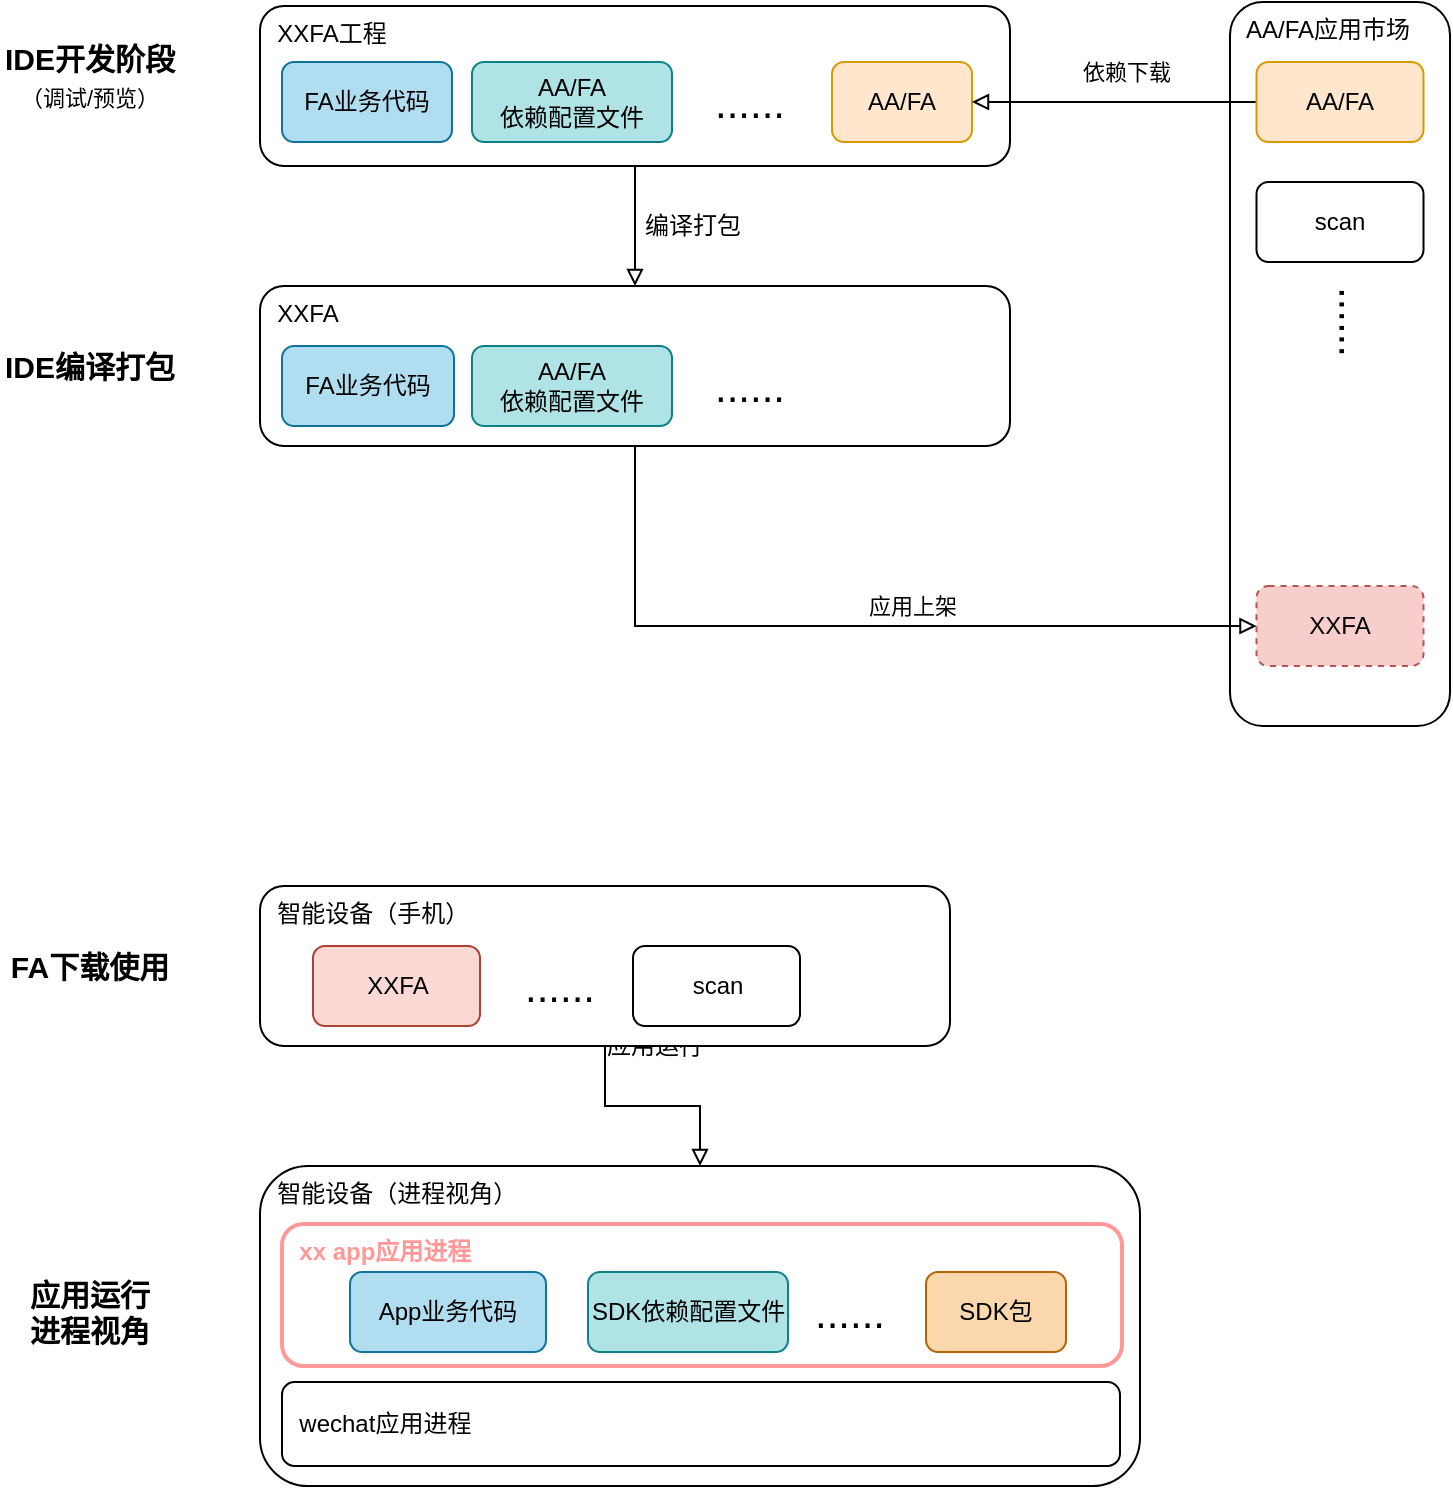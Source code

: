 <mxfile version="13.0.9" type="github">
  <diagram id="C5RBs43oDa-KdzZeNtuy" name="Page-1">
    <mxGraphModel dx="1422" dy="745" grid="1" gridSize="10" guides="1" tooltips="1" connect="1" arrows="1" fold="1" page="1" pageScale="1" pageWidth="827" pageHeight="1169" math="0" shadow="0">
      <root>
        <mxCell id="WIyWlLk6GJQsqaUBKTNV-0" />
        <mxCell id="WIyWlLk6GJQsqaUBKTNV-1" parent="WIyWlLk6GJQsqaUBKTNV-0" />
        <mxCell id="U6ba7_Z07eGMT3TW1Dq--0" value="编译打包" style="edgeStyle=orthogonalEdgeStyle;rounded=0;orthogonalLoop=1;jettySize=auto;html=1;exitX=0.5;exitY=1;exitDx=0;exitDy=0;entryX=0.5;entryY=0;entryDx=0;entryDy=0;endArrow=block;endFill=0;fontSize=12;exitPerimeter=0;" edge="1" parent="WIyWlLk6GJQsqaUBKTNV-1" source="U6ba7_Z07eGMT3TW1Dq--1" target="U6ba7_Z07eGMT3TW1Dq--3">
          <mxGeometry y="28" relative="1" as="geometry">
            <Array as="points">
              <mxPoint x="353" y="310" />
              <mxPoint x="353" y="310" />
            </Array>
            <mxPoint as="offset" />
          </mxGeometry>
        </mxCell>
        <mxCell id="U6ba7_Z07eGMT3TW1Dq--1" value="&amp;nbsp; XXFA工程" style="rounded=1;whiteSpace=wrap;html=1;fontSize=12;glass=0;strokeWidth=1;shadow=0;align=left;verticalAlign=top;" vertex="1" parent="WIyWlLk6GJQsqaUBKTNV-1">
          <mxGeometry x="165" y="200" width="375" height="80" as="geometry" />
        </mxCell>
        <mxCell id="U6ba7_Z07eGMT3TW1Dq--3" value="&amp;nbsp; XXFA" style="rounded=1;whiteSpace=wrap;html=1;fontSize=12;glass=0;strokeWidth=1;shadow=0;align=left;verticalAlign=top;" vertex="1" parent="WIyWlLk6GJQsqaUBKTNV-1">
          <mxGeometry x="165" y="340" width="375" height="80" as="geometry" />
        </mxCell>
        <mxCell id="U6ba7_Z07eGMT3TW1Dq--7" value="&lt;font&gt;&lt;b&gt;IDE开发阶段&lt;/b&gt;&lt;br&gt;&lt;font style=&quot;font-size: 11px&quot;&gt;（调试/预览）&lt;/font&gt;&lt;br&gt;&lt;/font&gt;" style="text;html=1;strokeColor=none;fillColor=none;align=center;verticalAlign=middle;whiteSpace=wrap;rounded=0;fontSize=15;" vertex="1" parent="WIyWlLk6GJQsqaUBKTNV-1">
          <mxGeometry x="35" y="215" width="90" height="40" as="geometry" />
        </mxCell>
        <mxCell id="U6ba7_Z07eGMT3TW1Dq--8" value="FA业务代码" style="rounded=1;whiteSpace=wrap;html=1;align=center;fillColor=#b1ddf0;strokeColor=#10739e;" vertex="1" parent="WIyWlLk6GJQsqaUBKTNV-1">
          <mxGeometry x="176" y="228" width="85" height="40" as="geometry" />
        </mxCell>
        <mxCell id="U6ba7_Z07eGMT3TW1Dq--9" value="AA/FA&lt;br&gt;依赖配置文件" style="rounded=1;whiteSpace=wrap;html=1;align=center;fillColor=#b0e3e6;strokeColor=#0e8088;" vertex="1" parent="WIyWlLk6GJQsqaUBKTNV-1">
          <mxGeometry x="271" y="228" width="100" height="40" as="geometry" />
        </mxCell>
        <mxCell id="U6ba7_Z07eGMT3TW1Dq--10" value="AA/FA" style="rounded=1;whiteSpace=wrap;html=1;align=center;fillColor=#ffe6cc;strokeColor=#d79b00;" vertex="1" parent="WIyWlLk6GJQsqaUBKTNV-1">
          <mxGeometry x="451" y="228" width="70" height="40" as="geometry" />
        </mxCell>
        <mxCell id="U6ba7_Z07eGMT3TW1Dq--11" value="&lt;font style=&quot;font-size: 21px&quot;&gt;......&lt;/font&gt;" style="rounded=1;whiteSpace=wrap;html=1;align=center;fillColor=none;gradientColor=none;strokeColor=none;" vertex="1" parent="WIyWlLk6GJQsqaUBKTNV-1">
          <mxGeometry x="385" y="228" width="50" height="40" as="geometry" />
        </mxCell>
        <mxCell id="U6ba7_Z07eGMT3TW1Dq--12" value="FA业务代码" style="rounded=1;whiteSpace=wrap;html=1;align=center;fillColor=#b1ddf0;strokeColor=#10739e;" vertex="1" parent="WIyWlLk6GJQsqaUBKTNV-1">
          <mxGeometry x="176" y="370" width="86" height="40" as="geometry" />
        </mxCell>
        <mxCell id="U6ba7_Z07eGMT3TW1Dq--13" value="AA/FA&lt;br&gt;依赖配置文件" style="rounded=1;whiteSpace=wrap;html=1;align=center;fillColor=#b0e3e6;strokeColor=#0e8088;" vertex="1" parent="WIyWlLk6GJQsqaUBKTNV-1">
          <mxGeometry x="271" y="370" width="100" height="40" as="geometry" />
        </mxCell>
        <mxCell id="U6ba7_Z07eGMT3TW1Dq--14" value="&lt;font style=&quot;font-size: 21px&quot;&gt;......&lt;/font&gt;" style="rounded=1;whiteSpace=wrap;html=1;align=center;fillColor=none;gradientColor=none;strokeColor=none;" vertex="1" parent="WIyWlLk6GJQsqaUBKTNV-1">
          <mxGeometry x="385" y="370" width="50" height="40" as="geometry" />
        </mxCell>
        <mxCell id="U6ba7_Z07eGMT3TW1Dq--17" value="&amp;nbsp; AA/FA应用市场" style="rounded=1;whiteSpace=wrap;html=1;fontSize=12;glass=0;strokeWidth=1;shadow=0;align=left;verticalAlign=top;" vertex="1" parent="WIyWlLk6GJQsqaUBKTNV-1">
          <mxGeometry x="650" y="198" width="110" height="362" as="geometry" />
        </mxCell>
        <mxCell id="U6ba7_Z07eGMT3TW1Dq--45" style="edgeStyle=orthogonalEdgeStyle;rounded=0;orthogonalLoop=1;jettySize=auto;html=1;exitX=0;exitY=0.5;exitDx=0;exitDy=0;entryX=1;entryY=0.5;entryDx=0;entryDy=0;endArrow=block;endFill=0;" edge="1" parent="WIyWlLk6GJQsqaUBKTNV-1" source="U6ba7_Z07eGMT3TW1Dq--18" target="U6ba7_Z07eGMT3TW1Dq--10">
          <mxGeometry relative="1" as="geometry" />
        </mxCell>
        <mxCell id="U6ba7_Z07eGMT3TW1Dq--46" value="依赖下载" style="edgeLabel;html=1;align=center;verticalAlign=middle;resizable=0;points=[];" vertex="1" connectable="0" parent="U6ba7_Z07eGMT3TW1Dq--45">
          <mxGeometry x="-0.272" relative="1" as="geometry">
            <mxPoint x="-13.25" y="-15" as="offset" />
          </mxGeometry>
        </mxCell>
        <mxCell id="U6ba7_Z07eGMT3TW1Dq--18" value="AA/FA" style="rounded=1;whiteSpace=wrap;html=1;align=center;fillColor=#ffe6cc;strokeColor=#d79b00;" vertex="1" parent="WIyWlLk6GJQsqaUBKTNV-1">
          <mxGeometry x="663.25" y="228" width="83.5" height="40" as="geometry" />
        </mxCell>
        <mxCell id="U6ba7_Z07eGMT3TW1Dq--19" value="&lt;font style=&quot;font-size: 21px&quot;&gt;......&lt;/font&gt;" style="rounded=1;whiteSpace=wrap;html=1;align=center;fillColor=none;gradientColor=none;strokeColor=none;horizontal=0;verticalAlign=top;" vertex="1" parent="WIyWlLk6GJQsqaUBKTNV-1">
          <mxGeometry x="680" y="338" width="40" height="40" as="geometry" />
        </mxCell>
        <mxCell id="U6ba7_Z07eGMT3TW1Dq--20" value="scan" style="rounded=1;whiteSpace=wrap;html=1;align=center;" vertex="1" parent="WIyWlLk6GJQsqaUBKTNV-1">
          <mxGeometry x="663.25" y="288" width="83.5" height="40" as="geometry" />
        </mxCell>
        <mxCell id="U6ba7_Z07eGMT3TW1Dq--22" value="&lt;font style=&quot;font-size: 15px&quot;&gt;&lt;b&gt;IDE编译打包&lt;/b&gt;&lt;/font&gt;" style="text;html=1;strokeColor=none;fillColor=none;align=center;verticalAlign=middle;whiteSpace=wrap;rounded=0;fontSize=15;" vertex="1" parent="WIyWlLk6GJQsqaUBKTNV-1">
          <mxGeometry x="35" y="360" width="90" height="40" as="geometry" />
        </mxCell>
        <mxCell id="U6ba7_Z07eGMT3TW1Dq--24" value="应用运行" style="edgeStyle=orthogonalEdgeStyle;rounded=0;orthogonalLoop=1;jettySize=auto;html=1;exitX=0.5;exitY=1;exitDx=0;exitDy=0;entryX=0.5;entryY=0;entryDx=0;entryDy=0;endArrow=block;endFill=0;strokeWidth=1;fontSize=12;fontColor=#000000;" edge="1" parent="WIyWlLk6GJQsqaUBKTNV-1" source="U6ba7_Z07eGMT3TW1Dq--25" target="U6ba7_Z07eGMT3TW1Dq--31">
          <mxGeometry y="30" relative="1" as="geometry">
            <mxPoint as="offset" />
          </mxGeometry>
        </mxCell>
        <mxCell id="U6ba7_Z07eGMT3TW1Dq--25" value="&amp;nbsp; 智能设备（手机）" style="rounded=1;whiteSpace=wrap;html=1;fontSize=12;glass=0;strokeWidth=1;shadow=0;align=left;verticalAlign=top;" vertex="1" parent="WIyWlLk6GJQsqaUBKTNV-1">
          <mxGeometry x="165" y="640" width="345" height="80" as="geometry" />
        </mxCell>
        <mxCell id="U6ba7_Z07eGMT3TW1Dq--26" value="XXFA" style="rounded=1;whiteSpace=wrap;html=1;align=center;fillColor=#fad9d5;strokeColor=#ae4132;" vertex="1" parent="WIyWlLk6GJQsqaUBKTNV-1">
          <mxGeometry x="191.5" y="670" width="83.5" height="40" as="geometry" />
        </mxCell>
        <mxCell id="U6ba7_Z07eGMT3TW1Dq--27" value="&lt;font style=&quot;font-size: 21px&quot;&gt;......&lt;/font&gt;" style="rounded=1;whiteSpace=wrap;html=1;align=center;fillColor=none;gradientColor=none;strokeColor=none;" vertex="1" parent="WIyWlLk6GJQsqaUBKTNV-1">
          <mxGeometry x="290" y="670" width="50" height="40" as="geometry" />
        </mxCell>
        <mxCell id="U6ba7_Z07eGMT3TW1Dq--28" value="scan" style="rounded=1;whiteSpace=wrap;html=1;align=center;" vertex="1" parent="WIyWlLk6GJQsqaUBKTNV-1">
          <mxGeometry x="351.5" y="670" width="83.5" height="40" as="geometry" />
        </mxCell>
        <mxCell id="U6ba7_Z07eGMT3TW1Dq--30" value="&lt;b&gt;FA下载使用&lt;/b&gt;" style="text;html=1;strokeColor=none;fillColor=none;align=center;verticalAlign=middle;whiteSpace=wrap;rounded=0;fontSize=15;" vertex="1" parent="WIyWlLk6GJQsqaUBKTNV-1">
          <mxGeometry x="35" y="660" width="90" height="40" as="geometry" />
        </mxCell>
        <mxCell id="U6ba7_Z07eGMT3TW1Dq--31" value="&amp;nbsp; 智能设备（进程视角）" style="rounded=1;whiteSpace=wrap;html=1;fontSize=12;glass=0;strokeWidth=1;shadow=0;align=left;verticalAlign=top;" vertex="1" parent="WIyWlLk6GJQsqaUBKTNV-1">
          <mxGeometry x="165" y="780" width="440" height="160" as="geometry" />
        </mxCell>
        <mxCell id="U6ba7_Z07eGMT3TW1Dq--32" value="App业务代码" style="rounded=1;whiteSpace=wrap;html=1;align=center;fillColor=#b1ddf0;strokeColor=#10739e;" vertex="1" parent="WIyWlLk6GJQsqaUBKTNV-1">
          <mxGeometry x="210" y="833" width="98" height="40" as="geometry" />
        </mxCell>
        <mxCell id="U6ba7_Z07eGMT3TW1Dq--33" value="SDK依赖配置文件" style="rounded=1;whiteSpace=wrap;html=1;align=left;fillColor=#b0e3e6;strokeColor=#0e8088;" vertex="1" parent="WIyWlLk6GJQsqaUBKTNV-1">
          <mxGeometry x="329" y="833" width="100" height="40" as="geometry" />
        </mxCell>
        <mxCell id="U6ba7_Z07eGMT3TW1Dq--34" value="SDK包" style="rounded=1;whiteSpace=wrap;html=1;align=center;fillColor=#fad7ac;strokeColor=#b46504;" vertex="1" parent="WIyWlLk6GJQsqaUBKTNV-1">
          <mxGeometry x="498" y="833" width="70" height="40" as="geometry" />
        </mxCell>
        <mxCell id="U6ba7_Z07eGMT3TW1Dq--35" value="&lt;font style=&quot;font-size: 21px&quot;&gt;......&lt;/font&gt;" style="rounded=1;whiteSpace=wrap;html=1;align=center;fillColor=none;gradientColor=none;strokeColor=none;" vertex="1" parent="WIyWlLk6GJQsqaUBKTNV-1">
          <mxGeometry x="435" y="833" width="50" height="40" as="geometry" />
        </mxCell>
        <mxCell id="U6ba7_Z07eGMT3TW1Dq--36" value="&lt;b&gt;&lt;font color=&quot;#ff9999&quot;&gt;&amp;nbsp; xx app应用进程&lt;/font&gt;&lt;/b&gt;" style="rounded=1;whiteSpace=wrap;html=1;fillColor=none;gradientColor=none;fontSize=12;align=left;verticalAlign=top;strokeColor=#FF9999;strokeWidth=2;" vertex="1" parent="WIyWlLk6GJQsqaUBKTNV-1">
          <mxGeometry x="176" y="809" width="420" height="71" as="geometry" />
        </mxCell>
        <mxCell id="U6ba7_Z07eGMT3TW1Dq--37" value="&amp;nbsp; wechat应用进程" style="rounded=1;whiteSpace=wrap;html=1;fillColor=none;gradientColor=none;fontSize=12;align=left;" vertex="1" parent="WIyWlLk6GJQsqaUBKTNV-1">
          <mxGeometry x="176" y="888" width="419" height="42" as="geometry" />
        </mxCell>
        <mxCell id="U6ba7_Z07eGMT3TW1Dq--38" value="&lt;b&gt;应用运行&lt;br&gt;进程视角&lt;/b&gt;" style="text;html=1;strokeColor=none;fillColor=none;align=center;verticalAlign=middle;whiteSpace=wrap;rounded=0;fontSize=15;" vertex="1" parent="WIyWlLk6GJQsqaUBKTNV-1">
          <mxGeometry x="35" y="833" width="90" height="40" as="geometry" />
        </mxCell>
        <mxCell id="U6ba7_Z07eGMT3TW1Dq--51" value="XXFA" style="rounded=1;whiteSpace=wrap;html=1;align=center;dashed=1;fillColor=#f8cecc;strokeColor=#b85450;" vertex="1" parent="WIyWlLk6GJQsqaUBKTNV-1">
          <mxGeometry x="663.25" y="490" width="83.5" height="40" as="geometry" />
        </mxCell>
        <mxCell id="U6ba7_Z07eGMT3TW1Dq--53" style="edgeStyle=orthogonalEdgeStyle;rounded=0;orthogonalLoop=1;jettySize=auto;html=1;exitX=0.5;exitY=1;exitDx=0;exitDy=0;entryX=0;entryY=0.5;entryDx=0;entryDy=0;endArrow=block;endFill=0;" edge="1" parent="WIyWlLk6GJQsqaUBKTNV-1" source="U6ba7_Z07eGMT3TW1Dq--3" target="U6ba7_Z07eGMT3TW1Dq--51">
          <mxGeometry relative="1" as="geometry" />
        </mxCell>
        <mxCell id="U6ba7_Z07eGMT3TW1Dq--54" value="应用上架" style="edgeLabel;html=1;align=center;verticalAlign=middle;resizable=0;points=[];" vertex="1" connectable="0" parent="U6ba7_Z07eGMT3TW1Dq--53">
          <mxGeometry x="0.14" relative="1" as="geometry">
            <mxPoint y="-10" as="offset" />
          </mxGeometry>
        </mxCell>
      </root>
    </mxGraphModel>
  </diagram>
</mxfile>
